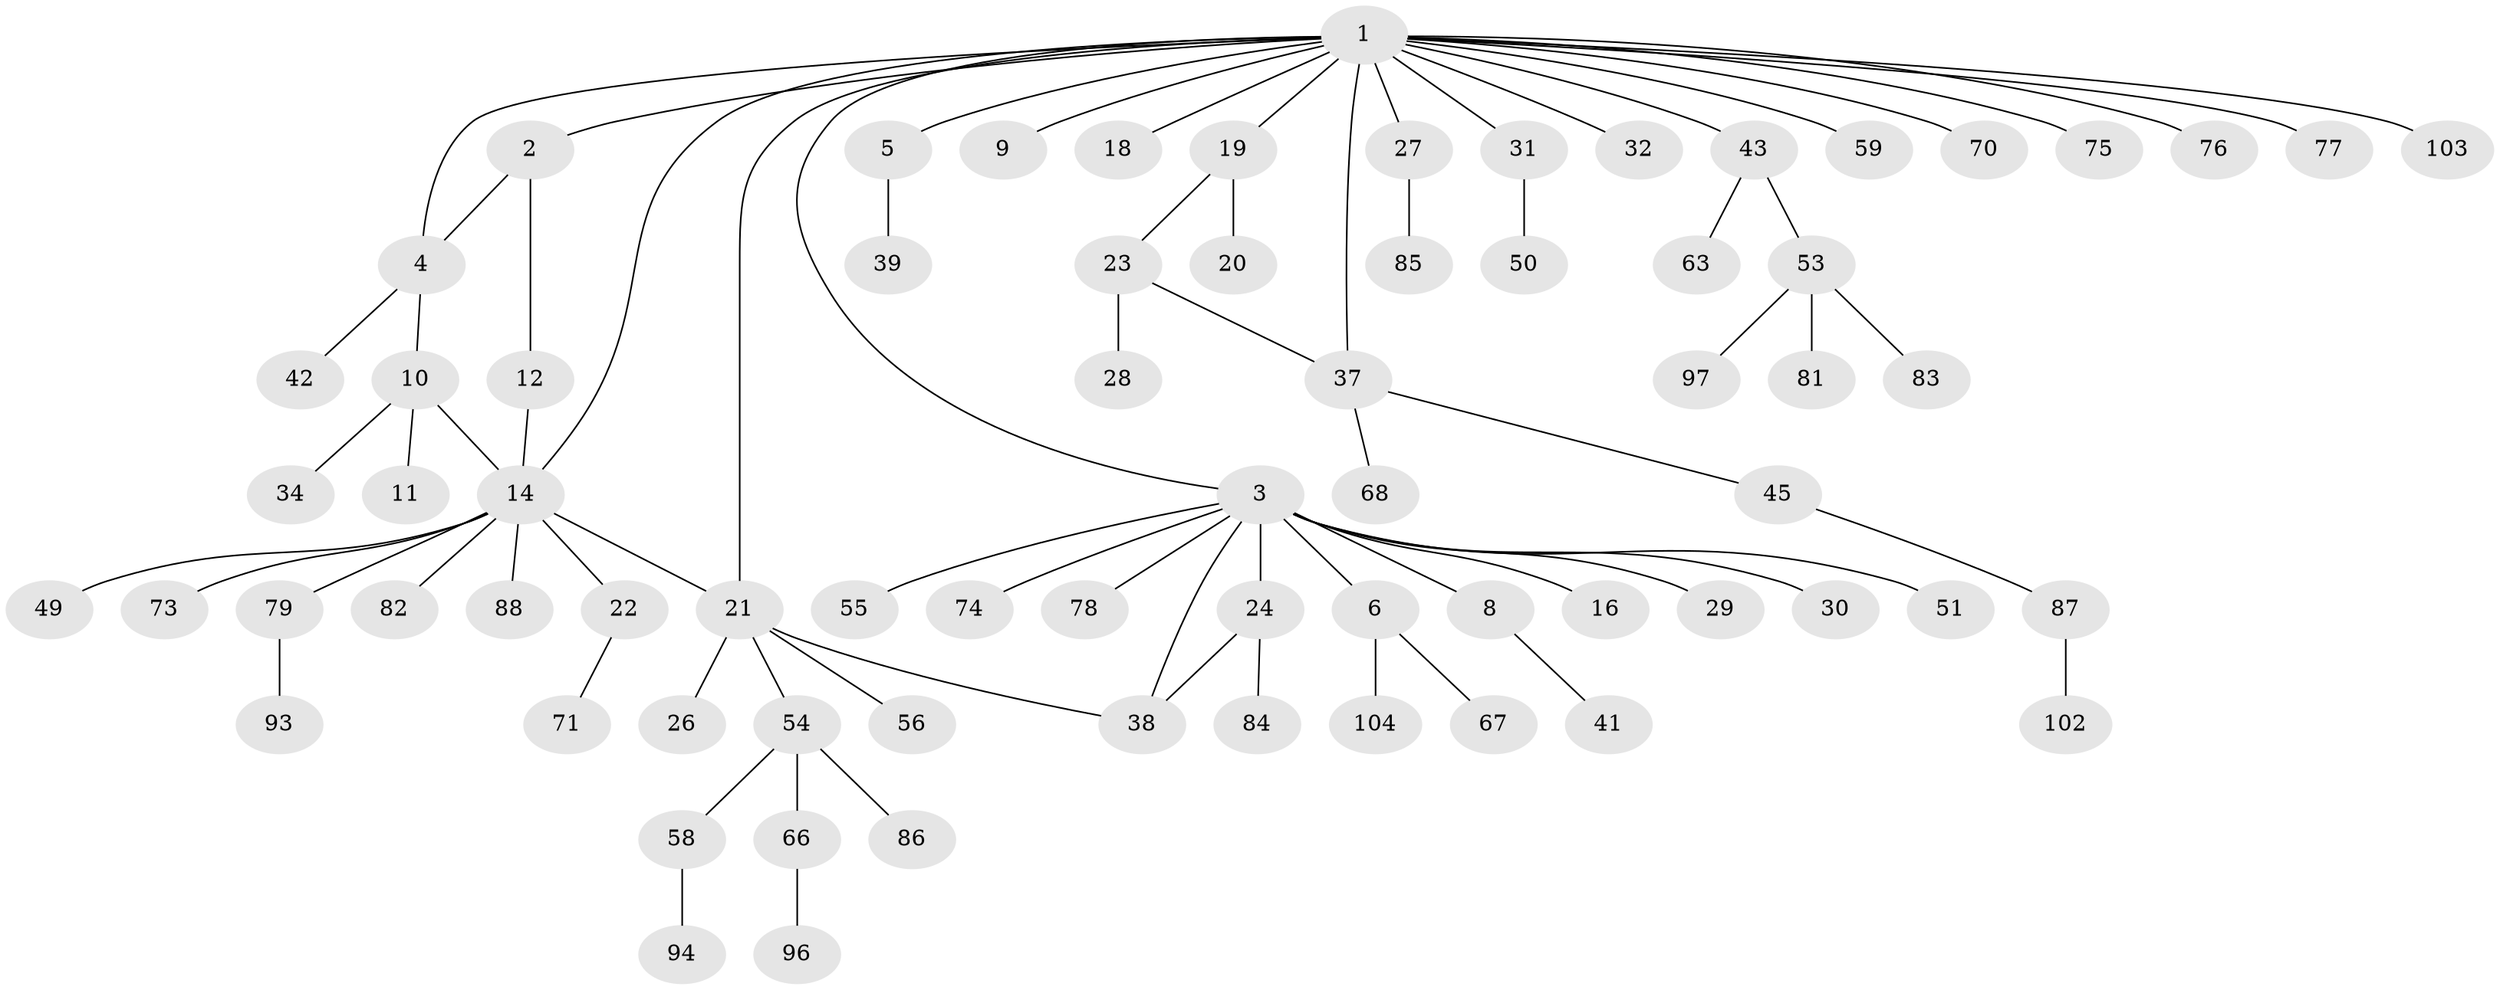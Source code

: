 // original degree distribution, {21: 0.009523809523809525, 4: 0.047619047619047616, 13: 0.009523809523809525, 3: 0.10476190476190476, 2: 0.18095238095238095, 1: 0.5904761904761905, 5: 0.0380952380952381, 10: 0.009523809523809525, 7: 0.009523809523809525}
// Generated by graph-tools (version 1.1) at 2025/11/02/27/25 16:11:11]
// undirected, 72 vertices, 78 edges
graph export_dot {
graph [start="1"]
  node [color=gray90,style=filled];
  1 [super="+17"];
  2 [super="+64"];
  3 [super="+69"];
  4 [super="+25"];
  5 [super="+13"];
  6 [super="+7"];
  8;
  9;
  10 [super="+47"];
  11 [super="+15"];
  12 [super="+60"];
  14 [super="+40"];
  16;
  18 [super="+52"];
  19;
  20 [super="+61"];
  21 [super="+91"];
  22 [super="+33"];
  23 [super="+36"];
  24 [super="+44"];
  26 [super="+35"];
  27 [super="+48"];
  28 [super="+95"];
  29 [super="+57"];
  30;
  31;
  32;
  34;
  37 [super="+105"];
  38;
  39;
  41 [super="+98"];
  42;
  43;
  45 [super="+46"];
  49;
  50;
  51;
  53 [super="+65"];
  54 [super="+90"];
  55;
  56 [super="+100"];
  58 [super="+62"];
  59;
  63 [super="+72"];
  66;
  67 [super="+101"];
  68;
  70;
  71;
  73;
  74 [super="+89"];
  75;
  76;
  77;
  78;
  79 [super="+80"];
  81;
  82;
  83;
  84;
  85;
  86;
  87 [super="+99"];
  88 [super="+92"];
  93;
  94;
  96;
  97;
  102;
  103;
  104;
  1 -- 2;
  1 -- 3;
  1 -- 4;
  1 -- 5;
  1 -- 9;
  1 -- 14;
  1 -- 18;
  1 -- 19;
  1 -- 21;
  1 -- 27;
  1 -- 31;
  1 -- 32;
  1 -- 37;
  1 -- 43;
  1 -- 59;
  1 -- 70;
  1 -- 75;
  1 -- 76;
  1 -- 77;
  1 -- 103;
  2 -- 4;
  2 -- 12;
  3 -- 6;
  3 -- 8;
  3 -- 16;
  3 -- 24;
  3 -- 29;
  3 -- 30;
  3 -- 38;
  3 -- 51;
  3 -- 55;
  3 -- 74;
  3 -- 78;
  4 -- 10;
  4 -- 42;
  5 -- 39;
  6 -- 104;
  6 -- 67;
  8 -- 41;
  10 -- 11;
  10 -- 14;
  10 -- 34;
  12 -- 14;
  14 -- 22;
  14 -- 49;
  14 -- 73;
  14 -- 79;
  14 -- 88;
  14 -- 82;
  14 -- 21;
  19 -- 20;
  19 -- 23;
  21 -- 26;
  21 -- 38;
  21 -- 54;
  21 -- 56;
  22 -- 71;
  23 -- 28;
  23 -- 37;
  24 -- 38;
  24 -- 84;
  27 -- 85;
  31 -- 50;
  37 -- 45;
  37 -- 68;
  43 -- 53;
  43 -- 63;
  45 -- 87;
  53 -- 81;
  53 -- 83;
  53 -- 97;
  54 -- 58;
  54 -- 66;
  54 -- 86;
  58 -- 94;
  66 -- 96;
  79 -- 93;
  87 -- 102;
}
